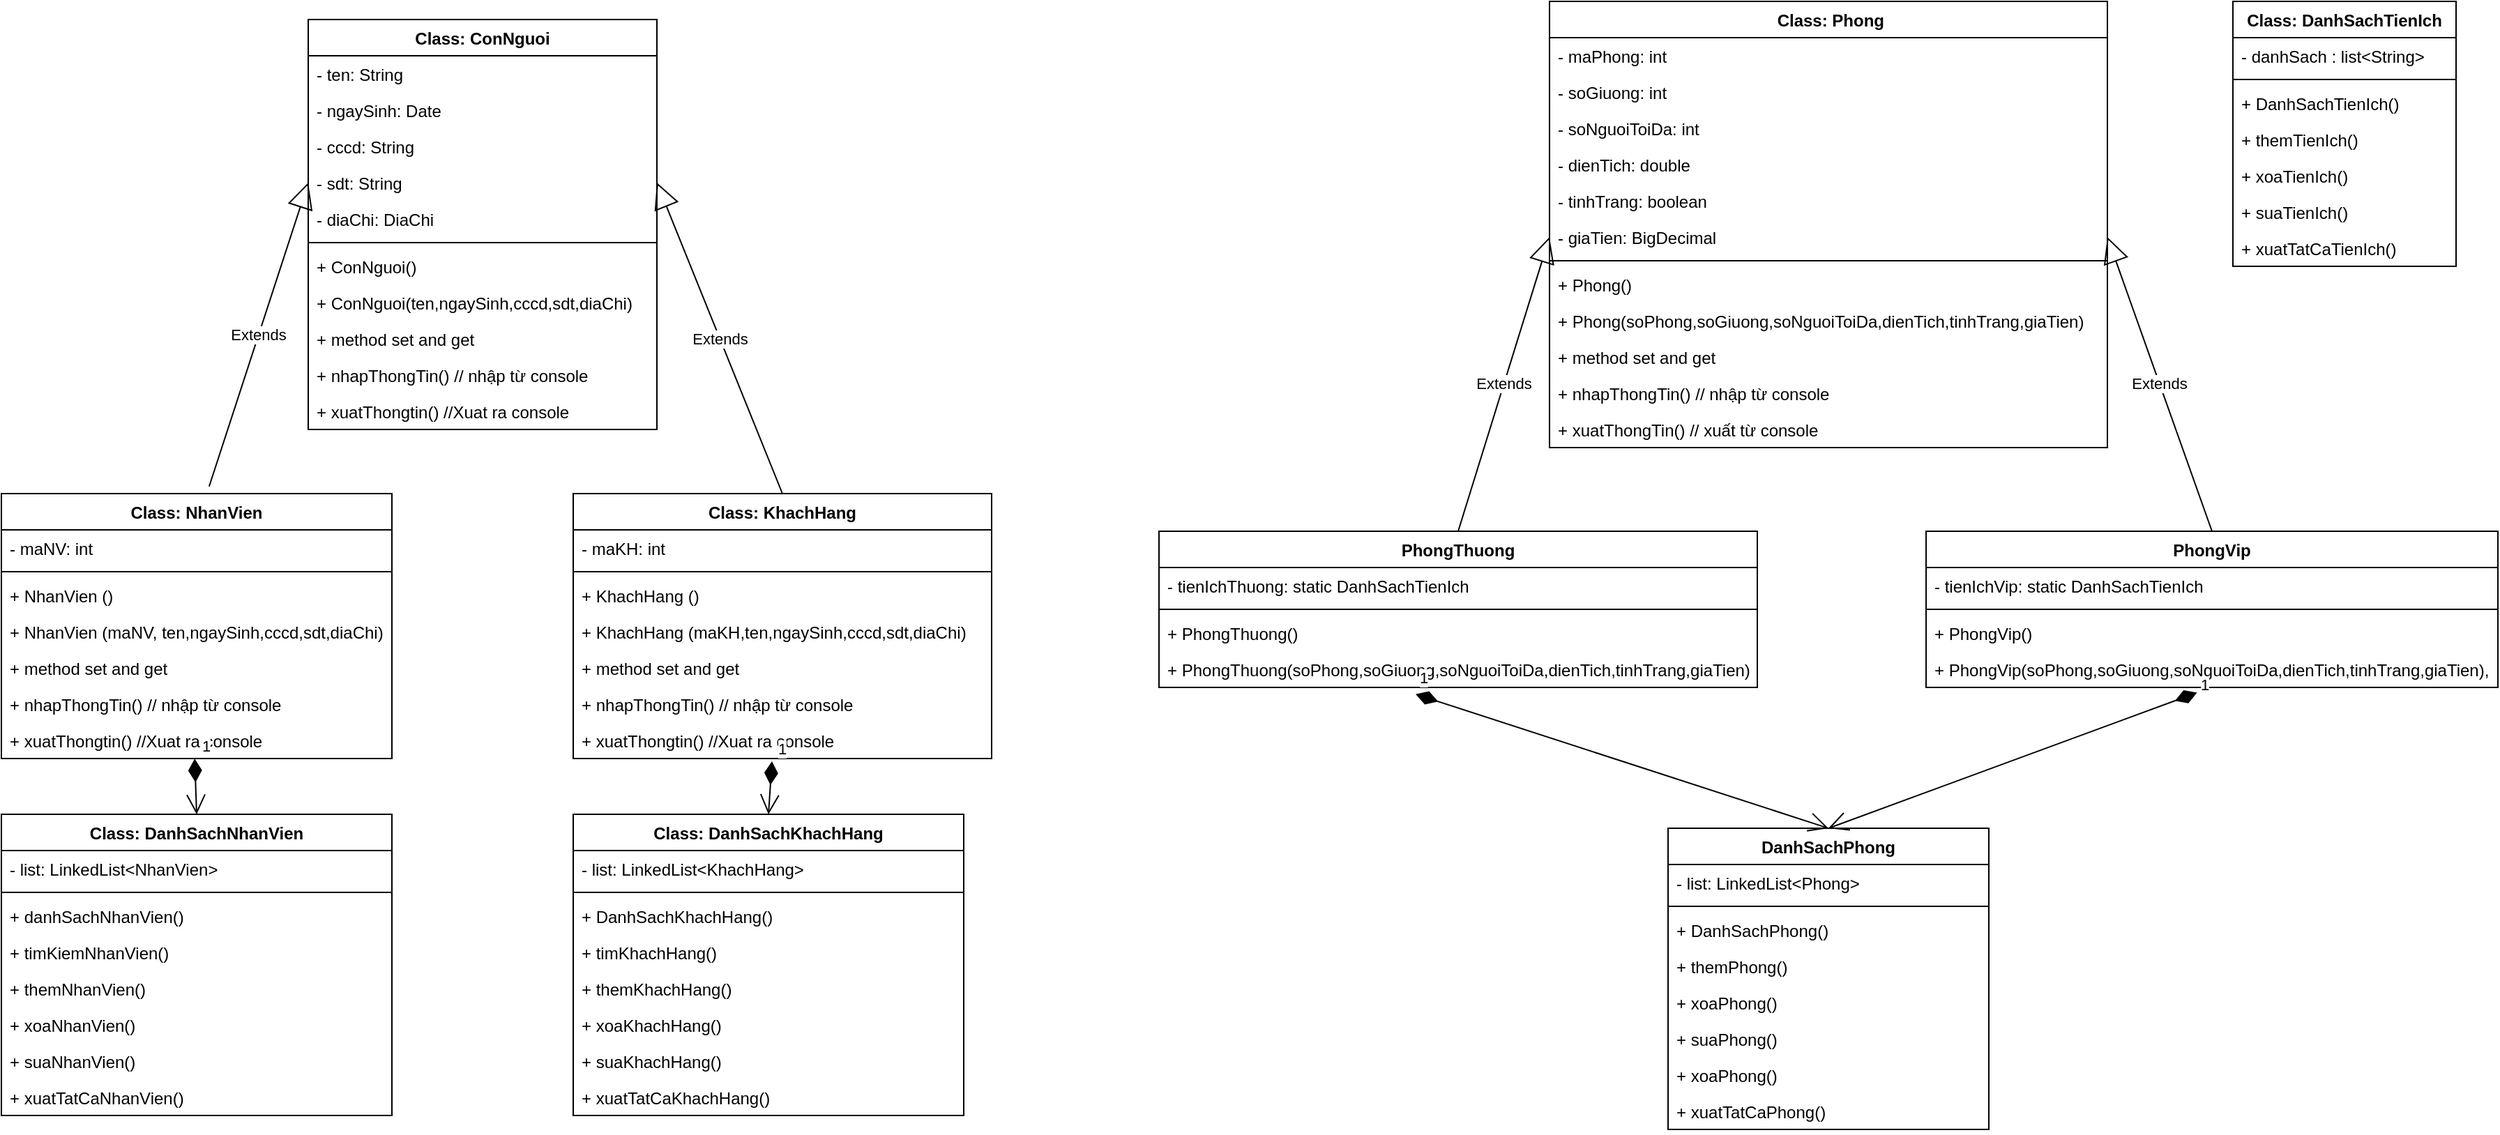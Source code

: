 <mxfile version="15.7.0" type="github"><diagram id="kMPrpdw1wE4F1YFI-eZS" name="Page-1"><mxGraphModel dx="1730" dy="912" grid="1" gridSize="10" guides="1" tooltips="1" connect="1" arrows="1" fold="1" page="1" pageScale="1" pageWidth="827" pageHeight="1169" math="0" shadow="0"><root><mxCell id="0"/><mxCell id="1" parent="0"/><mxCell id="qBU-X2Bj4WUoPsnrZZg7-1" value="Class: ConNguoi" style="swimlane;fontStyle=1;align=center;verticalAlign=top;childLayout=stackLayout;horizontal=1;startSize=26;horizontalStack=0;resizeParent=1;resizeParentMax=0;resizeLast=0;collapsible=1;marginBottom=0;" vertex="1" parent="1"><mxGeometry x="260" y="90" width="250" height="294" as="geometry"/></mxCell><mxCell id="qBU-X2Bj4WUoPsnrZZg7-2" value="- ten: String " style="text;strokeColor=none;fillColor=none;align=left;verticalAlign=top;spacingLeft=4;spacingRight=4;overflow=hidden;rotatable=0;points=[[0,0.5],[1,0.5]];portConstraint=eastwest;" vertex="1" parent="qBU-X2Bj4WUoPsnrZZg7-1"><mxGeometry y="26" width="250" height="26" as="geometry"/></mxCell><mxCell id="qBU-X2Bj4WUoPsnrZZg7-8" value="- ngaySinh: Date " style="text;strokeColor=none;fillColor=none;align=left;verticalAlign=top;spacingLeft=4;spacingRight=4;overflow=hidden;rotatable=0;points=[[0,0.5],[1,0.5]];portConstraint=eastwest;" vertex="1" parent="qBU-X2Bj4WUoPsnrZZg7-1"><mxGeometry y="52" width="250" height="26" as="geometry"/></mxCell><mxCell id="qBU-X2Bj4WUoPsnrZZg7-5" value="- cccd: String" style="text;strokeColor=none;fillColor=none;align=left;verticalAlign=top;spacingLeft=4;spacingRight=4;overflow=hidden;rotatable=0;points=[[0,0.5],[1,0.5]];portConstraint=eastwest;" vertex="1" parent="qBU-X2Bj4WUoPsnrZZg7-1"><mxGeometry y="78" width="250" height="26" as="geometry"/></mxCell><mxCell id="qBU-X2Bj4WUoPsnrZZg7-7" value="- sdt: String" style="text;strokeColor=none;fillColor=none;align=left;verticalAlign=top;spacingLeft=4;spacingRight=4;overflow=hidden;rotatable=0;points=[[0,0.5],[1,0.5]];portConstraint=eastwest;" vertex="1" parent="qBU-X2Bj4WUoPsnrZZg7-1"><mxGeometry y="104" width="250" height="26" as="geometry"/></mxCell><mxCell id="qBU-X2Bj4WUoPsnrZZg7-6" value="- diaChi: DiaChi" style="text;strokeColor=none;fillColor=none;align=left;verticalAlign=top;spacingLeft=4;spacingRight=4;overflow=hidden;rotatable=0;points=[[0,0.5],[1,0.5]];portConstraint=eastwest;" vertex="1" parent="qBU-X2Bj4WUoPsnrZZg7-1"><mxGeometry y="130" width="250" height="26" as="geometry"/></mxCell><mxCell id="qBU-X2Bj4WUoPsnrZZg7-3" value="" style="line;strokeWidth=1;fillColor=none;align=left;verticalAlign=middle;spacingTop=-1;spacingLeft=3;spacingRight=3;rotatable=0;labelPosition=right;points=[];portConstraint=eastwest;" vertex="1" parent="qBU-X2Bj4WUoPsnrZZg7-1"><mxGeometry y="156" width="250" height="8" as="geometry"/></mxCell><mxCell id="qBU-X2Bj4WUoPsnrZZg7-40" value="+ ConNguoi()" style="text;strokeColor=none;fillColor=none;align=left;verticalAlign=top;spacingLeft=4;spacingRight=4;overflow=hidden;rotatable=0;points=[[0,0.5],[1,0.5]];portConstraint=eastwest;" vertex="1" parent="qBU-X2Bj4WUoPsnrZZg7-1"><mxGeometry y="164" width="250" height="26" as="geometry"/></mxCell><mxCell id="qBU-X2Bj4WUoPsnrZZg7-4" value="+ ConNguoi(ten,ngaySinh,cccd,sdt,diaChi)" style="text;strokeColor=none;fillColor=none;align=left;verticalAlign=top;spacingLeft=4;spacingRight=4;overflow=hidden;rotatable=0;points=[[0,0.5],[1,0.5]];portConstraint=eastwest;" vertex="1" parent="qBU-X2Bj4WUoPsnrZZg7-1"><mxGeometry y="190" width="250" height="26" as="geometry"/></mxCell><mxCell id="qBU-X2Bj4WUoPsnrZZg7-66" value="+ method set and get" style="text;strokeColor=none;fillColor=none;align=left;verticalAlign=top;spacingLeft=4;spacingRight=4;overflow=hidden;rotatable=0;points=[[0,0.5],[1,0.5]];portConstraint=eastwest;" vertex="1" parent="qBU-X2Bj4WUoPsnrZZg7-1"><mxGeometry y="216" width="250" height="26" as="geometry"/></mxCell><mxCell id="qBU-X2Bj4WUoPsnrZZg7-10" value="+ nhapThongTin() // nhập từ console" style="text;strokeColor=none;fillColor=none;align=left;verticalAlign=top;spacingLeft=4;spacingRight=4;overflow=hidden;rotatable=0;points=[[0,0.5],[1,0.5]];portConstraint=eastwest;" vertex="1" parent="qBU-X2Bj4WUoPsnrZZg7-1"><mxGeometry y="242" width="250" height="26" as="geometry"/></mxCell><mxCell id="qBU-X2Bj4WUoPsnrZZg7-11" value="+ xuatThongtin() //Xuat ra console" style="text;strokeColor=none;fillColor=none;align=left;verticalAlign=top;spacingLeft=4;spacingRight=4;overflow=hidden;rotatable=0;points=[[0,0.5],[1,0.5]];portConstraint=eastwest;" vertex="1" parent="qBU-X2Bj4WUoPsnrZZg7-1"><mxGeometry y="268" width="250" height="26" as="geometry"/></mxCell><mxCell id="qBU-X2Bj4WUoPsnrZZg7-13" value="Class: NhanVien" style="swimlane;fontStyle=1;align=center;verticalAlign=top;childLayout=stackLayout;horizontal=1;startSize=26;horizontalStack=0;resizeParent=1;resizeParentMax=0;resizeLast=0;collapsible=1;marginBottom=0;" vertex="1" parent="1"><mxGeometry x="40" y="430" width="280" height="190" as="geometry"/></mxCell><mxCell id="qBU-X2Bj4WUoPsnrZZg7-18" value="- maNV: int" style="text;strokeColor=none;fillColor=none;align=left;verticalAlign=top;spacingLeft=4;spacingRight=4;overflow=hidden;rotatable=0;points=[[0,0.5],[1,0.5]];portConstraint=eastwest;" vertex="1" parent="qBU-X2Bj4WUoPsnrZZg7-13"><mxGeometry y="26" width="280" height="26" as="geometry"/></mxCell><mxCell id="qBU-X2Bj4WUoPsnrZZg7-19" value="" style="line;strokeWidth=1;fillColor=none;align=left;verticalAlign=middle;spacingTop=-1;spacingLeft=3;spacingRight=3;rotatable=0;labelPosition=right;points=[];portConstraint=eastwest;" vertex="1" parent="qBU-X2Bj4WUoPsnrZZg7-13"><mxGeometry y="52" width="280" height="8" as="geometry"/></mxCell><mxCell id="qBU-X2Bj4WUoPsnrZZg7-20" value="+ NhanVien ()" style="text;strokeColor=none;fillColor=none;align=left;verticalAlign=top;spacingLeft=4;spacingRight=4;overflow=hidden;rotatable=0;points=[[0,0.5],[1,0.5]];portConstraint=eastwest;" vertex="1" parent="qBU-X2Bj4WUoPsnrZZg7-13"><mxGeometry y="60" width="280" height="26" as="geometry"/></mxCell><mxCell id="qBU-X2Bj4WUoPsnrZZg7-39" value="+ NhanVien (maNV, ten,ngaySinh,cccd,sdt,diaChi)" style="text;strokeColor=none;fillColor=none;align=left;verticalAlign=top;spacingLeft=4;spacingRight=4;overflow=hidden;rotatable=0;points=[[0,0.5],[1,0.5]];portConstraint=eastwest;" vertex="1" parent="qBU-X2Bj4WUoPsnrZZg7-13"><mxGeometry y="86" width="280" height="26" as="geometry"/></mxCell><mxCell id="qBU-X2Bj4WUoPsnrZZg7-67" value="+ method set and get" style="text;strokeColor=none;fillColor=none;align=left;verticalAlign=top;spacingLeft=4;spacingRight=4;overflow=hidden;rotatable=0;points=[[0,0.5],[1,0.5]];portConstraint=eastwest;" vertex="1" parent="qBU-X2Bj4WUoPsnrZZg7-13"><mxGeometry y="112" width="280" height="26" as="geometry"/></mxCell><mxCell id="qBU-X2Bj4WUoPsnrZZg7-21" value="+ nhapThongTin() // nhập từ console" style="text;strokeColor=none;fillColor=none;align=left;verticalAlign=top;spacingLeft=4;spacingRight=4;overflow=hidden;rotatable=0;points=[[0,0.5],[1,0.5]];portConstraint=eastwest;" vertex="1" parent="qBU-X2Bj4WUoPsnrZZg7-13"><mxGeometry y="138" width="280" height="26" as="geometry"/></mxCell><mxCell id="qBU-X2Bj4WUoPsnrZZg7-22" value="+ xuatThongtin() //Xuat ra console" style="text;strokeColor=none;fillColor=none;align=left;verticalAlign=top;spacingLeft=4;spacingRight=4;overflow=hidden;rotatable=0;points=[[0,0.5],[1,0.5]];portConstraint=eastwest;" vertex="1" parent="qBU-X2Bj4WUoPsnrZZg7-13"><mxGeometry y="164" width="280" height="26" as="geometry"/></mxCell><mxCell id="qBU-X2Bj4WUoPsnrZZg7-23" value="Class: KhachHang" style="swimlane;fontStyle=1;align=center;verticalAlign=top;childLayout=stackLayout;horizontal=1;startSize=26;horizontalStack=0;resizeParent=1;resizeParentMax=0;resizeLast=0;collapsible=1;marginBottom=0;" vertex="1" parent="1"><mxGeometry x="450" y="430" width="300" height="190" as="geometry"/></mxCell><mxCell id="qBU-X2Bj4WUoPsnrZZg7-24" value="- maKH: int" style="text;strokeColor=none;fillColor=none;align=left;verticalAlign=top;spacingLeft=4;spacingRight=4;overflow=hidden;rotatable=0;points=[[0,0.5],[1,0.5]];portConstraint=eastwest;" vertex="1" parent="qBU-X2Bj4WUoPsnrZZg7-23"><mxGeometry y="26" width="300" height="26" as="geometry"/></mxCell><mxCell id="qBU-X2Bj4WUoPsnrZZg7-29" value="" style="line;strokeWidth=1;fillColor=none;align=left;verticalAlign=middle;spacingTop=-1;spacingLeft=3;spacingRight=3;rotatable=0;labelPosition=right;points=[];portConstraint=eastwest;" vertex="1" parent="qBU-X2Bj4WUoPsnrZZg7-23"><mxGeometry y="52" width="300" height="8" as="geometry"/></mxCell><mxCell id="qBU-X2Bj4WUoPsnrZZg7-30" value="+ KhachHang ()" style="text;strokeColor=none;fillColor=none;align=left;verticalAlign=top;spacingLeft=4;spacingRight=4;overflow=hidden;rotatable=0;points=[[0,0.5],[1,0.5]];portConstraint=eastwest;" vertex="1" parent="qBU-X2Bj4WUoPsnrZZg7-23"><mxGeometry y="60" width="300" height="26" as="geometry"/></mxCell><mxCell id="qBU-X2Bj4WUoPsnrZZg7-41" value="+ KhachHang (maKH,ten,ngaySinh,cccd,sdt,diaChi)" style="text;strokeColor=none;fillColor=none;align=left;verticalAlign=top;spacingLeft=4;spacingRight=4;overflow=hidden;rotatable=0;points=[[0,0.5],[1,0.5]];portConstraint=eastwest;" vertex="1" parent="qBU-X2Bj4WUoPsnrZZg7-23"><mxGeometry y="86" width="300" height="26" as="geometry"/></mxCell><mxCell id="qBU-X2Bj4WUoPsnrZZg7-69" value="+ method set and get" style="text;strokeColor=none;fillColor=none;align=left;verticalAlign=top;spacingLeft=4;spacingRight=4;overflow=hidden;rotatable=0;points=[[0,0.5],[1,0.5]];portConstraint=eastwest;" vertex="1" parent="qBU-X2Bj4WUoPsnrZZg7-23"><mxGeometry y="112" width="300" height="26" as="geometry"/></mxCell><mxCell id="qBU-X2Bj4WUoPsnrZZg7-31" value="+ nhapThongTin() // nhập từ console" style="text;strokeColor=none;fillColor=none;align=left;verticalAlign=top;spacingLeft=4;spacingRight=4;overflow=hidden;rotatable=0;points=[[0,0.5],[1,0.5]];portConstraint=eastwest;" vertex="1" parent="qBU-X2Bj4WUoPsnrZZg7-23"><mxGeometry y="138" width="300" height="26" as="geometry"/></mxCell><mxCell id="qBU-X2Bj4WUoPsnrZZg7-32" value="+ xuatThongtin() //Xuat ra console" style="text;strokeColor=none;fillColor=none;align=left;verticalAlign=top;spacingLeft=4;spacingRight=4;overflow=hidden;rotatable=0;points=[[0,0.5],[1,0.5]];portConstraint=eastwest;" vertex="1" parent="qBU-X2Bj4WUoPsnrZZg7-23"><mxGeometry y="164" width="300" height="26" as="geometry"/></mxCell><mxCell id="qBU-X2Bj4WUoPsnrZZg7-34" value="Class: DanhSachNhanVien" style="swimlane;fontStyle=1;align=center;verticalAlign=top;childLayout=stackLayout;horizontal=1;startSize=26;horizontalStack=0;resizeParent=1;resizeParentMax=0;resizeLast=0;collapsible=1;marginBottom=0;" vertex="1" parent="1"><mxGeometry x="40" y="660" width="280" height="216" as="geometry"/></mxCell><mxCell id="qBU-X2Bj4WUoPsnrZZg7-35" value="- list: LinkedList&lt;NhanVien&gt;" style="text;strokeColor=none;fillColor=none;align=left;verticalAlign=top;spacingLeft=4;spacingRight=4;overflow=hidden;rotatable=0;points=[[0,0.5],[1,0.5]];portConstraint=eastwest;" vertex="1" parent="qBU-X2Bj4WUoPsnrZZg7-34"><mxGeometry y="26" width="280" height="26" as="geometry"/></mxCell><mxCell id="qBU-X2Bj4WUoPsnrZZg7-36" value="" style="line;strokeWidth=1;fillColor=none;align=left;verticalAlign=middle;spacingTop=-1;spacingLeft=3;spacingRight=3;rotatable=0;labelPosition=right;points=[];portConstraint=eastwest;" vertex="1" parent="qBU-X2Bj4WUoPsnrZZg7-34"><mxGeometry y="52" width="280" height="8" as="geometry"/></mxCell><mxCell id="qBU-X2Bj4WUoPsnrZZg7-37" value="+ danhSachNhanVien()" style="text;strokeColor=none;fillColor=none;align=left;verticalAlign=top;spacingLeft=4;spacingRight=4;overflow=hidden;rotatable=0;points=[[0,0.5],[1,0.5]];portConstraint=eastwest;" vertex="1" parent="qBU-X2Bj4WUoPsnrZZg7-34"><mxGeometry y="60" width="280" height="26" as="geometry"/></mxCell><mxCell id="qBU-X2Bj4WUoPsnrZZg7-100" value="+ timKiemNhanVien()" style="text;strokeColor=none;fillColor=none;align=left;verticalAlign=top;spacingLeft=4;spacingRight=4;overflow=hidden;rotatable=0;points=[[0,0.5],[1,0.5]];portConstraint=eastwest;" vertex="1" parent="qBU-X2Bj4WUoPsnrZZg7-34"><mxGeometry y="86" width="280" height="26" as="geometry"/></mxCell><mxCell id="qBU-X2Bj4WUoPsnrZZg7-38" value="+ themNhanVien()" style="text;strokeColor=none;fillColor=none;align=left;verticalAlign=top;spacingLeft=4;spacingRight=4;overflow=hidden;rotatable=0;points=[[0,0.5],[1,0.5]];portConstraint=eastwest;" vertex="1" parent="qBU-X2Bj4WUoPsnrZZg7-34"><mxGeometry y="112" width="280" height="26" as="geometry"/></mxCell><mxCell id="qBU-X2Bj4WUoPsnrZZg7-42" value="+ xoaNhanVien()" style="text;strokeColor=none;fillColor=none;align=left;verticalAlign=top;spacingLeft=4;spacingRight=4;overflow=hidden;rotatable=0;points=[[0,0.5],[1,0.5]];portConstraint=eastwest;" vertex="1" parent="qBU-X2Bj4WUoPsnrZZg7-34"><mxGeometry y="138" width="280" height="26" as="geometry"/></mxCell><mxCell id="qBU-X2Bj4WUoPsnrZZg7-43" value="+ suaNhanVien()" style="text;strokeColor=none;fillColor=none;align=left;verticalAlign=top;spacingLeft=4;spacingRight=4;overflow=hidden;rotatable=0;points=[[0,0.5],[1,0.5]];portConstraint=eastwest;" vertex="1" parent="qBU-X2Bj4WUoPsnrZZg7-34"><mxGeometry y="164" width="280" height="26" as="geometry"/></mxCell><mxCell id="qBU-X2Bj4WUoPsnrZZg7-114" value="+ xuatTatCaNhanVien()" style="text;strokeColor=none;fillColor=none;align=left;verticalAlign=top;spacingLeft=4;spacingRight=4;overflow=hidden;rotatable=0;points=[[0,0.5],[1,0.5]];portConstraint=eastwest;" vertex="1" parent="qBU-X2Bj4WUoPsnrZZg7-34"><mxGeometry y="190" width="280" height="26" as="geometry"/></mxCell><mxCell id="qBU-X2Bj4WUoPsnrZZg7-44" value="Class: DanhSachKhachHang" style="swimlane;fontStyle=1;align=center;verticalAlign=top;childLayout=stackLayout;horizontal=1;startSize=26;horizontalStack=0;resizeParent=1;resizeParentMax=0;resizeLast=0;collapsible=1;marginBottom=0;" vertex="1" parent="1"><mxGeometry x="450" y="660" width="280" height="216" as="geometry"/></mxCell><mxCell id="qBU-X2Bj4WUoPsnrZZg7-45" value="- list: LinkedList&lt;KhachHang&gt;" style="text;strokeColor=none;fillColor=none;align=left;verticalAlign=top;spacingLeft=4;spacingRight=4;overflow=hidden;rotatable=0;points=[[0,0.5],[1,0.5]];portConstraint=eastwest;" vertex="1" parent="qBU-X2Bj4WUoPsnrZZg7-44"><mxGeometry y="26" width="280" height="26" as="geometry"/></mxCell><mxCell id="qBU-X2Bj4WUoPsnrZZg7-46" value="" style="line;strokeWidth=1;fillColor=none;align=left;verticalAlign=middle;spacingTop=-1;spacingLeft=3;spacingRight=3;rotatable=0;labelPosition=right;points=[];portConstraint=eastwest;" vertex="1" parent="qBU-X2Bj4WUoPsnrZZg7-44"><mxGeometry y="52" width="280" height="8" as="geometry"/></mxCell><mxCell id="qBU-X2Bj4WUoPsnrZZg7-99" value="+ DanhSachKhachHang()" style="text;strokeColor=none;fillColor=none;align=left;verticalAlign=top;spacingLeft=4;spacingRight=4;overflow=hidden;rotatable=0;points=[[0,0.5],[1,0.5]];portConstraint=eastwest;" vertex="1" parent="qBU-X2Bj4WUoPsnrZZg7-44"><mxGeometry y="60" width="280" height="26" as="geometry"/></mxCell><mxCell id="qBU-X2Bj4WUoPsnrZZg7-47" value="+ timKhachHang()" style="text;strokeColor=none;fillColor=none;align=left;verticalAlign=top;spacingLeft=4;spacingRight=4;overflow=hidden;rotatable=0;points=[[0,0.5],[1,0.5]];portConstraint=eastwest;" vertex="1" parent="qBU-X2Bj4WUoPsnrZZg7-44"><mxGeometry y="86" width="280" height="26" as="geometry"/></mxCell><mxCell id="qBU-X2Bj4WUoPsnrZZg7-48" value="+ themKhachHang()" style="text;strokeColor=none;fillColor=none;align=left;verticalAlign=top;spacingLeft=4;spacingRight=4;overflow=hidden;rotatable=0;points=[[0,0.5],[1,0.5]];portConstraint=eastwest;" vertex="1" parent="qBU-X2Bj4WUoPsnrZZg7-44"><mxGeometry y="112" width="280" height="26" as="geometry"/></mxCell><mxCell id="qBU-X2Bj4WUoPsnrZZg7-49" value="+ xoaKhachHang()" style="text;strokeColor=none;fillColor=none;align=left;verticalAlign=top;spacingLeft=4;spacingRight=4;overflow=hidden;rotatable=0;points=[[0,0.5],[1,0.5]];portConstraint=eastwest;" vertex="1" parent="qBU-X2Bj4WUoPsnrZZg7-44"><mxGeometry y="138" width="280" height="26" as="geometry"/></mxCell><mxCell id="qBU-X2Bj4WUoPsnrZZg7-50" value="+ suaKhachHang()" style="text;strokeColor=none;fillColor=none;align=left;verticalAlign=top;spacingLeft=4;spacingRight=4;overflow=hidden;rotatable=0;points=[[0,0.5],[1,0.5]];portConstraint=eastwest;" vertex="1" parent="qBU-X2Bj4WUoPsnrZZg7-44"><mxGeometry y="164" width="280" height="26" as="geometry"/></mxCell><mxCell id="qBU-X2Bj4WUoPsnrZZg7-113" value="+ xuatTatCaKhachHang()" style="text;strokeColor=none;fillColor=none;align=left;verticalAlign=top;spacingLeft=4;spacingRight=4;overflow=hidden;rotatable=0;points=[[0,0.5],[1,0.5]];portConstraint=eastwest;" vertex="1" parent="qBU-X2Bj4WUoPsnrZZg7-44"><mxGeometry y="190" width="280" height="26" as="geometry"/></mxCell><mxCell id="qBU-X2Bj4WUoPsnrZZg7-51" value="1" style="endArrow=open;html=1;endSize=12;startArrow=diamondThin;startSize=14;startFill=1;align=left;verticalAlign=bottom;rounded=0;entryX=0.5;entryY=0;entryDx=0;entryDy=0;exitX=0.495;exitY=1.005;exitDx=0;exitDy=0;exitPerimeter=0;" edge="1" parent="1" source="qBU-X2Bj4WUoPsnrZZg7-22" target="qBU-X2Bj4WUoPsnrZZg7-34"><mxGeometry x="-1" y="3" relative="1" as="geometry"><mxPoint x="330" y="440" as="sourcePoint"/><mxPoint x="490" y="440" as="targetPoint"/></mxGeometry></mxCell><mxCell id="qBU-X2Bj4WUoPsnrZZg7-53" value="1" style="endArrow=open;html=1;endSize=12;startArrow=diamondThin;startSize=14;startFill=1;align=left;verticalAlign=bottom;rounded=0;entryX=0.5;entryY=0;entryDx=0;entryDy=0;exitX=0.475;exitY=1.077;exitDx=0;exitDy=0;exitPerimeter=0;" edge="1" parent="1" source="qBU-X2Bj4WUoPsnrZZg7-32" target="qBU-X2Bj4WUoPsnrZZg7-44"><mxGeometry x="-1" y="3" relative="1" as="geometry"><mxPoint x="330" y="440" as="sourcePoint"/><mxPoint x="490" y="440" as="targetPoint"/></mxGeometry></mxCell><mxCell id="qBU-X2Bj4WUoPsnrZZg7-54" value="Extends" style="endArrow=block;endSize=16;endFill=0;html=1;rounded=0;exitX=0.532;exitY=-0.027;exitDx=0;exitDy=0;exitPerimeter=0;entryX=0;entryY=0.5;entryDx=0;entryDy=0;" edge="1" parent="1" source="qBU-X2Bj4WUoPsnrZZg7-13" target="qBU-X2Bj4WUoPsnrZZg7-7"><mxGeometry width="160" relative="1" as="geometry"><mxPoint x="190" y="420" as="sourcePoint"/><mxPoint x="350" y="420" as="targetPoint"/></mxGeometry></mxCell><mxCell id="qBU-X2Bj4WUoPsnrZZg7-56" value="Extends" style="endArrow=block;endSize=16;endFill=0;html=1;rounded=0;exitX=0.5;exitY=0;exitDx=0;exitDy=0;entryX=1;entryY=0.5;entryDx=0;entryDy=0;" edge="1" parent="1" source="qBU-X2Bj4WUoPsnrZZg7-23" target="qBU-X2Bj4WUoPsnrZZg7-7"><mxGeometry width="160" relative="1" as="geometry"><mxPoint x="330" y="440" as="sourcePoint"/><mxPoint x="490" y="440" as="targetPoint"/></mxGeometry></mxCell><mxCell id="qBU-X2Bj4WUoPsnrZZg7-57" value=" Class: Phong" style="swimlane;fontStyle=1;align=center;verticalAlign=top;childLayout=stackLayout;horizontal=1;startSize=26;horizontalStack=0;resizeParent=1;resizeParentMax=0;resizeLast=0;collapsible=1;marginBottom=0;" vertex="1" parent="1"><mxGeometry x="1150" y="77" width="400" height="320" as="geometry"/></mxCell><mxCell id="qBU-X2Bj4WUoPsnrZZg7-58" value="- maPhong: int" style="text;strokeColor=none;fillColor=none;align=left;verticalAlign=top;spacingLeft=4;spacingRight=4;overflow=hidden;rotatable=0;points=[[0,0.5],[1,0.5]];portConstraint=eastwest;" vertex="1" parent="qBU-X2Bj4WUoPsnrZZg7-57"><mxGeometry y="26" width="400" height="26" as="geometry"/></mxCell><mxCell id="qBU-X2Bj4WUoPsnrZZg7-64" value="- soGiuong: int" style="text;strokeColor=none;fillColor=none;align=left;verticalAlign=top;spacingLeft=4;spacingRight=4;overflow=hidden;rotatable=0;points=[[0,0.5],[1,0.5]];portConstraint=eastwest;" vertex="1" parent="qBU-X2Bj4WUoPsnrZZg7-57"><mxGeometry y="52" width="400" height="26" as="geometry"/></mxCell><mxCell id="qBU-X2Bj4WUoPsnrZZg7-73" value="- soNguoiToiDa: int" style="text;strokeColor=none;fillColor=none;align=left;verticalAlign=top;spacingLeft=4;spacingRight=4;overflow=hidden;rotatable=0;points=[[0,0.5],[1,0.5]];portConstraint=eastwest;" vertex="1" parent="qBU-X2Bj4WUoPsnrZZg7-57"><mxGeometry y="78" width="400" height="26" as="geometry"/></mxCell><mxCell id="qBU-X2Bj4WUoPsnrZZg7-61" value="- dienTich: double" style="text;strokeColor=none;fillColor=none;align=left;verticalAlign=top;spacingLeft=4;spacingRight=4;overflow=hidden;rotatable=0;points=[[0,0.5],[1,0.5]];portConstraint=eastwest;" vertex="1" parent="qBU-X2Bj4WUoPsnrZZg7-57"><mxGeometry y="104" width="400" height="26" as="geometry"/></mxCell><mxCell id="qBU-X2Bj4WUoPsnrZZg7-62" value="- tinhTrang: boolean" style="text;strokeColor=none;fillColor=none;align=left;verticalAlign=top;spacingLeft=4;spacingRight=4;overflow=hidden;rotatable=0;points=[[0,0.5],[1,0.5]];portConstraint=eastwest;" vertex="1" parent="qBU-X2Bj4WUoPsnrZZg7-57"><mxGeometry y="130" width="400" height="26" as="geometry"/></mxCell><mxCell id="qBU-X2Bj4WUoPsnrZZg7-84" value="- giaTien: BigDecimal" style="text;strokeColor=none;fillColor=none;align=left;verticalAlign=top;spacingLeft=4;spacingRight=4;overflow=hidden;rotatable=0;points=[[0,0.5],[1,0.5]];portConstraint=eastwest;" vertex="1" parent="qBU-X2Bj4WUoPsnrZZg7-57"><mxGeometry y="156" width="400" height="26" as="geometry"/></mxCell><mxCell id="qBU-X2Bj4WUoPsnrZZg7-59" value="" style="line;strokeWidth=1;fillColor=none;align=left;verticalAlign=middle;spacingTop=-1;spacingLeft=3;spacingRight=3;rotatable=0;labelPosition=right;points=[];portConstraint=eastwest;" vertex="1" parent="qBU-X2Bj4WUoPsnrZZg7-57"><mxGeometry y="182" width="400" height="8" as="geometry"/></mxCell><mxCell id="qBU-X2Bj4WUoPsnrZZg7-60" value="+ Phong()" style="text;strokeColor=none;fillColor=none;align=left;verticalAlign=top;spacingLeft=4;spacingRight=4;overflow=hidden;rotatable=0;points=[[0,0.5],[1,0.5]];portConstraint=eastwest;" vertex="1" parent="qBU-X2Bj4WUoPsnrZZg7-57"><mxGeometry y="190" width="400" height="26" as="geometry"/></mxCell><mxCell id="qBU-X2Bj4WUoPsnrZZg7-65" value="+ Phong(soPhong,soGiuong,soNguoiToiDa,dienTich,tinhTrang,giaTien)" style="text;strokeColor=none;fillColor=none;align=left;verticalAlign=top;spacingLeft=4;spacingRight=4;overflow=hidden;rotatable=0;points=[[0,0.5],[1,0.5]];portConstraint=eastwest;" vertex="1" parent="qBU-X2Bj4WUoPsnrZZg7-57"><mxGeometry y="216" width="400" height="26" as="geometry"/></mxCell><mxCell id="qBU-X2Bj4WUoPsnrZZg7-70" value="+ method set and get" style="text;strokeColor=none;fillColor=none;align=left;verticalAlign=top;spacingLeft=4;spacingRight=4;overflow=hidden;rotatable=0;points=[[0,0.5],[1,0.5]];portConstraint=eastwest;" vertex="1" parent="qBU-X2Bj4WUoPsnrZZg7-57"><mxGeometry y="242" width="400" height="26" as="geometry"/></mxCell><mxCell id="qBU-X2Bj4WUoPsnrZZg7-71" value="+ nhapThongTin() // nhập từ console" style="text;strokeColor=none;fillColor=none;align=left;verticalAlign=top;spacingLeft=4;spacingRight=4;overflow=hidden;rotatable=0;points=[[0,0.5],[1,0.5]];portConstraint=eastwest;" vertex="1" parent="qBU-X2Bj4WUoPsnrZZg7-57"><mxGeometry y="268" width="400" height="26" as="geometry"/></mxCell><mxCell id="qBU-X2Bj4WUoPsnrZZg7-72" value="+ xuatThongTin() // xuất từ console" style="text;strokeColor=none;fillColor=none;align=left;verticalAlign=top;spacingLeft=4;spacingRight=4;overflow=hidden;rotatable=0;points=[[0,0.5],[1,0.5]];portConstraint=eastwest;" vertex="1" parent="qBU-X2Bj4WUoPsnrZZg7-57"><mxGeometry y="294" width="400" height="26" as="geometry"/></mxCell><mxCell id="qBU-X2Bj4WUoPsnrZZg7-74" value="PhongThuong" style="swimlane;fontStyle=1;align=center;verticalAlign=top;childLayout=stackLayout;horizontal=1;startSize=26;horizontalStack=0;resizeParent=1;resizeParentMax=0;resizeLast=0;collapsible=1;marginBottom=0;" vertex="1" parent="1"><mxGeometry x="870" y="457" width="429" height="112" as="geometry"/></mxCell><mxCell id="qBU-X2Bj4WUoPsnrZZg7-75" value="- tienIchThuong: static DanhSachTienIch" style="text;strokeColor=none;fillColor=none;align=left;verticalAlign=top;spacingLeft=4;spacingRight=4;overflow=hidden;rotatable=0;points=[[0,0.5],[1,0.5]];portConstraint=eastwest;" vertex="1" parent="qBU-X2Bj4WUoPsnrZZg7-74"><mxGeometry y="26" width="429" height="26" as="geometry"/></mxCell><mxCell id="qBU-X2Bj4WUoPsnrZZg7-76" value="" style="line;strokeWidth=1;fillColor=none;align=left;verticalAlign=middle;spacingTop=-1;spacingLeft=3;spacingRight=3;rotatable=0;labelPosition=right;points=[];portConstraint=eastwest;" vertex="1" parent="qBU-X2Bj4WUoPsnrZZg7-74"><mxGeometry y="52" width="429" height="8" as="geometry"/></mxCell><mxCell id="qBU-X2Bj4WUoPsnrZZg7-77" value="+ PhongThuong()&#10;" style="text;strokeColor=none;fillColor=none;align=left;verticalAlign=top;spacingLeft=4;spacingRight=4;overflow=hidden;rotatable=0;points=[[0,0.5],[1,0.5]];portConstraint=eastwest;" vertex="1" parent="qBU-X2Bj4WUoPsnrZZg7-74"><mxGeometry y="60" width="429" height="26" as="geometry"/></mxCell><mxCell id="qBU-X2Bj4WUoPsnrZZg7-86" value="+ PhongThuong(soPhong,soGiuong,soNguoiToiDa,dienTich,tinhTrang,giaTien)&#10;" style="text;strokeColor=none;fillColor=none;align=left;verticalAlign=top;spacingLeft=4;spacingRight=4;overflow=hidden;rotatable=0;points=[[0,0.5],[1,0.5]];portConstraint=eastwest;" vertex="1" parent="qBU-X2Bj4WUoPsnrZZg7-74"><mxGeometry y="86" width="429" height="26" as="geometry"/></mxCell><mxCell id="qBU-X2Bj4WUoPsnrZZg7-79" value="PhongVip" style="swimlane;fontStyle=1;align=center;verticalAlign=top;childLayout=stackLayout;horizontal=1;startSize=26;horizontalStack=0;resizeParent=1;resizeParentMax=0;resizeLast=0;collapsible=1;marginBottom=0;" vertex="1" parent="1"><mxGeometry x="1420" y="457" width="410" height="112" as="geometry"/></mxCell><mxCell id="qBU-X2Bj4WUoPsnrZZg7-80" value="- tienIchVip: static DanhSachTienIch" style="text;strokeColor=none;fillColor=none;align=left;verticalAlign=top;spacingLeft=4;spacingRight=4;overflow=hidden;rotatable=0;points=[[0,0.5],[1,0.5]];portConstraint=eastwest;" vertex="1" parent="qBU-X2Bj4WUoPsnrZZg7-79"><mxGeometry y="26" width="410" height="26" as="geometry"/></mxCell><mxCell id="qBU-X2Bj4WUoPsnrZZg7-81" value="" style="line;strokeWidth=1;fillColor=none;align=left;verticalAlign=middle;spacingTop=-1;spacingLeft=3;spacingRight=3;rotatable=0;labelPosition=right;points=[];portConstraint=eastwest;" vertex="1" parent="qBU-X2Bj4WUoPsnrZZg7-79"><mxGeometry y="52" width="410" height="8" as="geometry"/></mxCell><mxCell id="qBU-X2Bj4WUoPsnrZZg7-82" value="+ PhongVip()" style="text;strokeColor=none;fillColor=none;align=left;verticalAlign=top;spacingLeft=4;spacingRight=4;overflow=hidden;rotatable=0;points=[[0,0.5],[1,0.5]];portConstraint=eastwest;" vertex="1" parent="qBU-X2Bj4WUoPsnrZZg7-79"><mxGeometry y="60" width="410" height="26" as="geometry"/></mxCell><mxCell id="qBU-X2Bj4WUoPsnrZZg7-88" value="+ PhongVip(soPhong,soGiuong,soNguoiToiDa,dienTich,tinhTrang,giaTien)," style="text;strokeColor=none;fillColor=none;align=left;verticalAlign=top;spacingLeft=4;spacingRight=4;overflow=hidden;rotatable=0;points=[[0,0.5],[1,0.5]];portConstraint=eastwest;" vertex="1" parent="qBU-X2Bj4WUoPsnrZZg7-79"><mxGeometry y="86" width="410" height="26" as="geometry"/></mxCell><mxCell id="qBU-X2Bj4WUoPsnrZZg7-89" value="Extends" style="endArrow=block;endSize=16;endFill=0;html=1;rounded=0;exitX=0.5;exitY=0;exitDx=0;exitDy=0;entryX=0;entryY=0.5;entryDx=0;entryDy=0;" edge="1" parent="1" source="qBU-X2Bj4WUoPsnrZZg7-74" target="qBU-X2Bj4WUoPsnrZZg7-84"><mxGeometry width="160" relative="1" as="geometry"><mxPoint x="1160" y="340" as="sourcePoint"/><mxPoint x="1320" y="340" as="targetPoint"/></mxGeometry></mxCell><mxCell id="qBU-X2Bj4WUoPsnrZZg7-90" value="Extends" style="endArrow=block;endSize=16;endFill=0;html=1;rounded=0;exitX=0.5;exitY=0;exitDx=0;exitDy=0;entryX=1;entryY=0.5;entryDx=0;entryDy=0;" edge="1" parent="1" source="qBU-X2Bj4WUoPsnrZZg7-79" target="qBU-X2Bj4WUoPsnrZZg7-84"><mxGeometry width="160" relative="1" as="geometry"><mxPoint x="1160" y="340" as="sourcePoint"/><mxPoint x="1320" y="340" as="targetPoint"/></mxGeometry></mxCell><mxCell id="qBU-X2Bj4WUoPsnrZZg7-91" value="Class: DanhSachTienIch" style="swimlane;fontStyle=1;align=center;verticalAlign=top;childLayout=stackLayout;horizontal=1;startSize=26;horizontalStack=0;resizeParent=1;resizeParentMax=0;resizeLast=0;collapsible=1;marginBottom=0;" vertex="1" parent="1"><mxGeometry x="1640" y="77" width="160" height="190" as="geometry"/></mxCell><mxCell id="qBU-X2Bj4WUoPsnrZZg7-95" value="- danhSach : list&lt;String&gt;" style="text;strokeColor=none;fillColor=none;align=left;verticalAlign=top;spacingLeft=4;spacingRight=4;overflow=hidden;rotatable=0;points=[[0,0.5],[1,0.5]];portConstraint=eastwest;" vertex="1" parent="qBU-X2Bj4WUoPsnrZZg7-91"><mxGeometry y="26" width="160" height="26" as="geometry"/></mxCell><mxCell id="qBU-X2Bj4WUoPsnrZZg7-93" value="" style="line;strokeWidth=1;fillColor=none;align=left;verticalAlign=middle;spacingTop=-1;spacingLeft=3;spacingRight=3;rotatable=0;labelPosition=right;points=[];portConstraint=eastwest;" vertex="1" parent="qBU-X2Bj4WUoPsnrZZg7-91"><mxGeometry y="52" width="160" height="8" as="geometry"/></mxCell><mxCell id="qBU-X2Bj4WUoPsnrZZg7-94" value="+ DanhSachTienIch()" style="text;strokeColor=none;fillColor=none;align=left;verticalAlign=top;spacingLeft=4;spacingRight=4;overflow=hidden;rotatable=0;points=[[0,0.5],[1,0.5]];portConstraint=eastwest;" vertex="1" parent="qBU-X2Bj4WUoPsnrZZg7-91"><mxGeometry y="60" width="160" height="26" as="geometry"/></mxCell><mxCell id="qBU-X2Bj4WUoPsnrZZg7-97" value="+ themTienIch()" style="text;strokeColor=none;fillColor=none;align=left;verticalAlign=top;spacingLeft=4;spacingRight=4;overflow=hidden;rotatable=0;points=[[0,0.5],[1,0.5]];portConstraint=eastwest;" vertex="1" parent="qBU-X2Bj4WUoPsnrZZg7-91"><mxGeometry y="86" width="160" height="26" as="geometry"/></mxCell><mxCell id="qBU-X2Bj4WUoPsnrZZg7-101" value="+ xoaTienIch()" style="text;strokeColor=none;fillColor=none;align=left;verticalAlign=top;spacingLeft=4;spacingRight=4;overflow=hidden;rotatable=0;points=[[0,0.5],[1,0.5]];portConstraint=eastwest;" vertex="1" parent="qBU-X2Bj4WUoPsnrZZg7-91"><mxGeometry y="112" width="160" height="26" as="geometry"/></mxCell><mxCell id="qBU-X2Bj4WUoPsnrZZg7-102" value="+ suaTienIch()" style="text;strokeColor=none;fillColor=none;align=left;verticalAlign=top;spacingLeft=4;spacingRight=4;overflow=hidden;rotatable=0;points=[[0,0.5],[1,0.5]];portConstraint=eastwest;" vertex="1" parent="qBU-X2Bj4WUoPsnrZZg7-91"><mxGeometry y="138" width="160" height="26" as="geometry"/></mxCell><mxCell id="qBU-X2Bj4WUoPsnrZZg7-103" value="+ xuatTatCaTienIch()" style="text;strokeColor=none;fillColor=none;align=left;verticalAlign=top;spacingLeft=4;spacingRight=4;overflow=hidden;rotatable=0;points=[[0,0.5],[1,0.5]];portConstraint=eastwest;" vertex="1" parent="qBU-X2Bj4WUoPsnrZZg7-91"><mxGeometry y="164" width="160" height="26" as="geometry"/></mxCell><mxCell id="qBU-X2Bj4WUoPsnrZZg7-104" value="DanhSachPhong" style="swimlane;fontStyle=1;align=center;verticalAlign=top;childLayout=stackLayout;horizontal=1;startSize=26;horizontalStack=0;resizeParent=1;resizeParentMax=0;resizeLast=0;collapsible=1;marginBottom=0;" vertex="1" parent="1"><mxGeometry x="1235" y="670" width="230" height="216" as="geometry"/></mxCell><mxCell id="qBU-X2Bj4WUoPsnrZZg7-105" value="- list: LinkedList&lt;Phong&gt;" style="text;strokeColor=none;fillColor=none;align=left;verticalAlign=top;spacingLeft=4;spacingRight=4;overflow=hidden;rotatable=0;points=[[0,0.5],[1,0.5]];portConstraint=eastwest;" vertex="1" parent="qBU-X2Bj4WUoPsnrZZg7-104"><mxGeometry y="26" width="230" height="26" as="geometry"/></mxCell><mxCell id="qBU-X2Bj4WUoPsnrZZg7-106" value="" style="line;strokeWidth=1;fillColor=none;align=left;verticalAlign=middle;spacingTop=-1;spacingLeft=3;spacingRight=3;rotatable=0;labelPosition=right;points=[];portConstraint=eastwest;" vertex="1" parent="qBU-X2Bj4WUoPsnrZZg7-104"><mxGeometry y="52" width="230" height="8" as="geometry"/></mxCell><mxCell id="qBU-X2Bj4WUoPsnrZZg7-107" value="+ DanhSachPhong()" style="text;strokeColor=none;fillColor=none;align=left;verticalAlign=top;spacingLeft=4;spacingRight=4;overflow=hidden;rotatable=0;points=[[0,0.5],[1,0.5]];portConstraint=eastwest;" vertex="1" parent="qBU-X2Bj4WUoPsnrZZg7-104"><mxGeometry y="60" width="230" height="26" as="geometry"/></mxCell><mxCell id="qBU-X2Bj4WUoPsnrZZg7-108" value="+ themPhong()" style="text;strokeColor=none;fillColor=none;align=left;verticalAlign=top;spacingLeft=4;spacingRight=4;overflow=hidden;rotatable=0;points=[[0,0.5],[1,0.5]];portConstraint=eastwest;" vertex="1" parent="qBU-X2Bj4WUoPsnrZZg7-104"><mxGeometry y="86" width="230" height="26" as="geometry"/></mxCell><mxCell id="qBU-X2Bj4WUoPsnrZZg7-109" value="+ xoaPhong()" style="text;strokeColor=none;fillColor=none;align=left;verticalAlign=top;spacingLeft=4;spacingRight=4;overflow=hidden;rotatable=0;points=[[0,0.5],[1,0.5]];portConstraint=eastwest;" vertex="1" parent="qBU-X2Bj4WUoPsnrZZg7-104"><mxGeometry y="112" width="230" height="26" as="geometry"/></mxCell><mxCell id="qBU-X2Bj4WUoPsnrZZg7-110" value="+ suaPhong()" style="text;strokeColor=none;fillColor=none;align=left;verticalAlign=top;spacingLeft=4;spacingRight=4;overflow=hidden;rotatable=0;points=[[0,0.5],[1,0.5]];portConstraint=eastwest;" vertex="1" parent="qBU-X2Bj4WUoPsnrZZg7-104"><mxGeometry y="138" width="230" height="26" as="geometry"/></mxCell><mxCell id="qBU-X2Bj4WUoPsnrZZg7-111" value="+ xoaPhong()" style="text;strokeColor=none;fillColor=none;align=left;verticalAlign=top;spacingLeft=4;spacingRight=4;overflow=hidden;rotatable=0;points=[[0,0.5],[1,0.5]];portConstraint=eastwest;" vertex="1" parent="qBU-X2Bj4WUoPsnrZZg7-104"><mxGeometry y="164" width="230" height="26" as="geometry"/></mxCell><mxCell id="qBU-X2Bj4WUoPsnrZZg7-112" value="+ xuatTatCaPhong()" style="text;strokeColor=none;fillColor=none;align=left;verticalAlign=top;spacingLeft=4;spacingRight=4;overflow=hidden;rotatable=0;points=[[0,0.5],[1,0.5]];portConstraint=eastwest;" vertex="1" parent="qBU-X2Bj4WUoPsnrZZg7-104"><mxGeometry y="190" width="230" height="26" as="geometry"/></mxCell><mxCell id="qBU-X2Bj4WUoPsnrZZg7-116" value="1" style="endArrow=open;html=1;endSize=12;startArrow=diamondThin;startSize=14;startFill=1;align=left;verticalAlign=bottom;rounded=0;exitX=0.474;exitY=1.143;exitDx=0;exitDy=0;exitPerimeter=0;entryX=0.5;entryY=0;entryDx=0;entryDy=0;" edge="1" parent="1" source="qBU-X2Bj4WUoPsnrZZg7-88" target="qBU-X2Bj4WUoPsnrZZg7-104"><mxGeometry x="-1" y="3" relative="1" as="geometry"><mxPoint x="1440" y="520" as="sourcePoint"/><mxPoint x="1580" y="640" as="targetPoint"/></mxGeometry></mxCell><mxCell id="qBU-X2Bj4WUoPsnrZZg7-117" style="edgeStyle=none;rounded=0;orthogonalLoop=1;jettySize=auto;html=1;exitX=0.75;exitY=0;exitDx=0;exitDy=0;" edge="1" parent="1" source="qBU-X2Bj4WUoPsnrZZg7-104" target="qBU-X2Bj4WUoPsnrZZg7-104"><mxGeometry relative="1" as="geometry"/></mxCell><mxCell id="qBU-X2Bj4WUoPsnrZZg7-118" value="1" style="endArrow=open;html=1;endSize=12;startArrow=diamondThin;startSize=14;startFill=1;align=left;verticalAlign=bottom;rounded=0;exitX=0.429;exitY=1.187;exitDx=0;exitDy=0;exitPerimeter=0;" edge="1" parent="1" source="qBU-X2Bj4WUoPsnrZZg7-86"><mxGeometry x="-1" y="3" relative="1" as="geometry"><mxPoint x="1440" y="520" as="sourcePoint"/><mxPoint x="1350" y="670" as="targetPoint"/></mxGeometry></mxCell></root></mxGraphModel></diagram></mxfile>